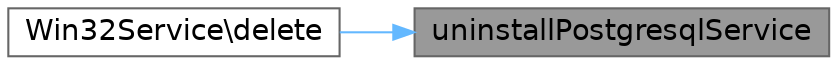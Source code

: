 digraph "uninstallPostgresqlService"
{
 // LATEX_PDF_SIZE
  bgcolor="transparent";
  edge [fontname=Helvetica,fontsize=14,labelfontname=Helvetica,labelfontsize=14];
  node [fontname=Helvetica,fontsize=14,shape=box,height=0.2,width=0.4];
  rankdir="RL";
  Node1 [id="Node000001",label="uninstallPostgresqlService",height=0.2,width=0.4,color="gray40", fillcolor="grey60", style="filled", fontcolor="black",tooltip=" "];
  Node1 -> Node2 [id="edge1_Node000001_Node000002",dir="back",color="steelblue1",style="solid",tooltip=" "];
  Node2 [id="Node000002",label="Win32Service\\delete",height=0.2,width=0.4,color="grey40", fillcolor="white", style="filled",URL="$df/d28/classWin32Service.html#a13bdffdd926f26b825ea57066334ff01",tooltip=" "];
}
